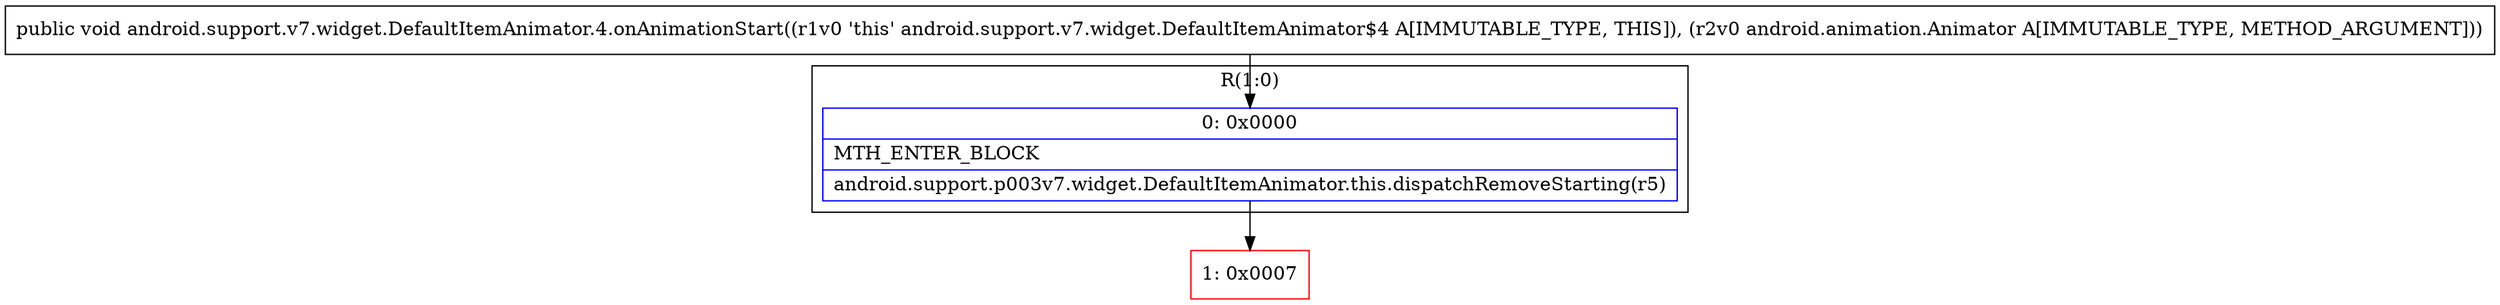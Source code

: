 digraph "CFG forandroid.support.v7.widget.DefaultItemAnimator.4.onAnimationStart(Landroid\/animation\/Animator;)V" {
subgraph cluster_Region_751084040 {
label = "R(1:0)";
node [shape=record,color=blue];
Node_0 [shape=record,label="{0\:\ 0x0000|MTH_ENTER_BLOCK\l|android.support.p003v7.widget.DefaultItemAnimator.this.dispatchRemoveStarting(r5)\l}"];
}
Node_1 [shape=record,color=red,label="{1\:\ 0x0007}"];
MethodNode[shape=record,label="{public void android.support.v7.widget.DefaultItemAnimator.4.onAnimationStart((r1v0 'this' android.support.v7.widget.DefaultItemAnimator$4 A[IMMUTABLE_TYPE, THIS]), (r2v0 android.animation.Animator A[IMMUTABLE_TYPE, METHOD_ARGUMENT])) }"];
MethodNode -> Node_0;
Node_0 -> Node_1;
}

